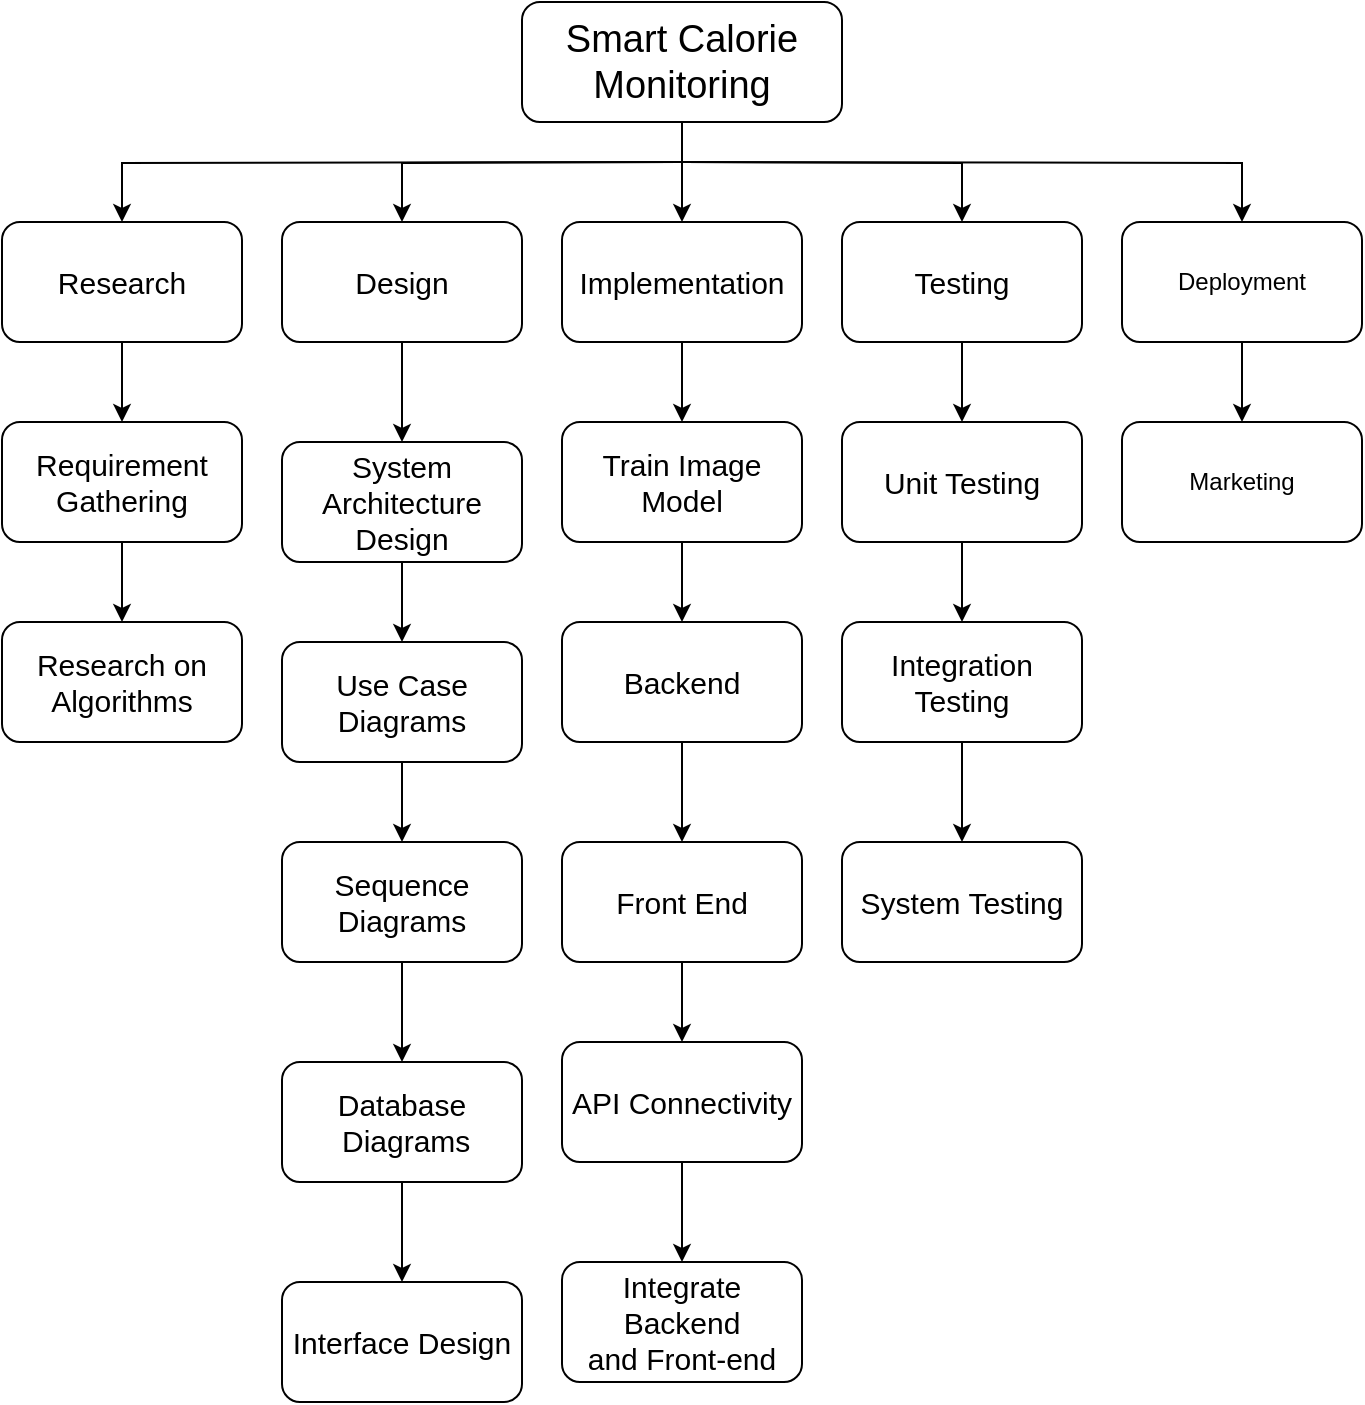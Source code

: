 <mxfile version="26.0.1">
  <diagram name="Page-1" id="yEEj9goAJV6jJSJVpL_6">
    <mxGraphModel dx="1173" dy="579" grid="1" gridSize="10" guides="1" tooltips="1" connect="1" arrows="1" fold="1" page="1" pageScale="1" pageWidth="850" pageHeight="1100" math="0" shadow="0">
      <root>
        <mxCell id="0" />
        <mxCell id="1" parent="0" />
        <mxCell id="QVc1-qqlSl55Bs9z-v5g-24" style="edgeStyle=orthogonalEdgeStyle;rounded=0;orthogonalLoop=1;jettySize=auto;html=1;entryX=0.5;entryY=0;entryDx=0;entryDy=0;fontSize=15;" edge="1" parent="1" source="QVc1-qqlSl55Bs9z-v5g-1" target="QVc1-qqlSl55Bs9z-v5g-2">
          <mxGeometry relative="1" as="geometry" />
        </mxCell>
        <mxCell id="QVc1-qqlSl55Bs9z-v5g-25" style="edgeStyle=orthogonalEdgeStyle;rounded=0;orthogonalLoop=1;jettySize=auto;html=1;entryX=0.5;entryY=0;entryDx=0;entryDy=0;fontSize=15;" edge="1" parent="1" target="QVc1-qqlSl55Bs9z-v5g-18">
          <mxGeometry relative="1" as="geometry">
            <mxPoint x="460" y="170" as="sourcePoint" />
          </mxGeometry>
        </mxCell>
        <mxCell id="QVc1-qqlSl55Bs9z-v5g-26" style="edgeStyle=orthogonalEdgeStyle;rounded=0;orthogonalLoop=1;jettySize=auto;html=1;entryX=0.5;entryY=0;entryDx=0;entryDy=0;fontSize=15;" edge="1" parent="1" target="QVc1-qqlSl55Bs9z-v5g-22">
          <mxGeometry relative="1" as="geometry">
            <mxPoint x="460" y="170" as="sourcePoint" />
          </mxGeometry>
        </mxCell>
        <mxCell id="QVc1-qqlSl55Bs9z-v5g-27" style="edgeStyle=orthogonalEdgeStyle;rounded=0;orthogonalLoop=1;jettySize=auto;html=1;fontSize=15;" edge="1" parent="1" target="QVc1-qqlSl55Bs9z-v5g-8">
          <mxGeometry relative="1" as="geometry">
            <mxPoint x="460" y="170" as="sourcePoint" />
          </mxGeometry>
        </mxCell>
        <mxCell id="QVc1-qqlSl55Bs9z-v5g-28" style="edgeStyle=orthogonalEdgeStyle;rounded=0;orthogonalLoop=1;jettySize=auto;html=1;entryX=0.5;entryY=0;entryDx=0;entryDy=0;fontSize=15;" edge="1" parent="1" target="QVc1-qqlSl55Bs9z-v5g-15">
          <mxGeometry relative="1" as="geometry">
            <mxPoint x="460" y="170" as="sourcePoint" />
          </mxGeometry>
        </mxCell>
        <mxCell id="QVc1-qqlSl55Bs9z-v5g-1" value="&lt;font style=&quot;font-size: 19px;&quot;&gt;Smart Calorie Monitoring&lt;/font&gt;" style="rounded=1;whiteSpace=wrap;html=1;fontSize=15;" vertex="1" parent="1">
          <mxGeometry x="380" y="90" width="160" height="60" as="geometry" />
        </mxCell>
        <mxCell id="QVc1-qqlSl55Bs9z-v5g-36" style="edgeStyle=orthogonalEdgeStyle;rounded=0;orthogonalLoop=1;jettySize=auto;html=1;entryX=0.5;entryY=0;entryDx=0;entryDy=0;fontSize=15;" edge="1" parent="1" source="QVc1-qqlSl55Bs9z-v5g-2" target="QVc1-qqlSl55Bs9z-v5g-3">
          <mxGeometry relative="1" as="geometry" />
        </mxCell>
        <mxCell id="QVc1-qqlSl55Bs9z-v5g-2" value="Implementation" style="rounded=1;whiteSpace=wrap;html=1;fontSize=15;" vertex="1" parent="1">
          <mxGeometry x="400" y="200" width="120" height="60" as="geometry" />
        </mxCell>
        <mxCell id="QVc1-qqlSl55Bs9z-v5g-37" style="edgeStyle=orthogonalEdgeStyle;rounded=0;orthogonalLoop=1;jettySize=auto;html=1;fontSize=15;" edge="1" parent="1" source="QVc1-qqlSl55Bs9z-v5g-3" target="QVc1-qqlSl55Bs9z-v5g-4">
          <mxGeometry relative="1" as="geometry" />
        </mxCell>
        <mxCell id="QVc1-qqlSl55Bs9z-v5g-3" value="Train Image Model" style="rounded=1;whiteSpace=wrap;html=1;fontSize=15;" vertex="1" parent="1">
          <mxGeometry x="400" y="300" width="120" height="60" as="geometry" />
        </mxCell>
        <mxCell id="QVc1-qqlSl55Bs9z-v5g-38" style="edgeStyle=orthogonalEdgeStyle;rounded=0;orthogonalLoop=1;jettySize=auto;html=1;entryX=0.5;entryY=0;entryDx=0;entryDy=0;fontSize=15;" edge="1" parent="1" source="QVc1-qqlSl55Bs9z-v5g-4" target="QVc1-qqlSl55Bs9z-v5g-5">
          <mxGeometry relative="1" as="geometry" />
        </mxCell>
        <mxCell id="QVc1-qqlSl55Bs9z-v5g-4" value="Backend" style="rounded=1;whiteSpace=wrap;html=1;fontSize=15;" vertex="1" parent="1">
          <mxGeometry x="400" y="400" width="120" height="60" as="geometry" />
        </mxCell>
        <mxCell id="QVc1-qqlSl55Bs9z-v5g-39" style="edgeStyle=orthogonalEdgeStyle;rounded=0;orthogonalLoop=1;jettySize=auto;html=1;fontSize=15;" edge="1" parent="1" source="QVc1-qqlSl55Bs9z-v5g-5" target="QVc1-qqlSl55Bs9z-v5g-6">
          <mxGeometry relative="1" as="geometry" />
        </mxCell>
        <mxCell id="QVc1-qqlSl55Bs9z-v5g-5" value="Front End" style="rounded=1;whiteSpace=wrap;html=1;fontSize=15;" vertex="1" parent="1">
          <mxGeometry x="400" y="510" width="120" height="60" as="geometry" />
        </mxCell>
        <mxCell id="QVc1-qqlSl55Bs9z-v5g-40" style="edgeStyle=orthogonalEdgeStyle;rounded=0;orthogonalLoop=1;jettySize=auto;html=1;entryX=0.5;entryY=0;entryDx=0;entryDy=0;fontSize=15;" edge="1" parent="1" source="QVc1-qqlSl55Bs9z-v5g-6" target="QVc1-qqlSl55Bs9z-v5g-7">
          <mxGeometry relative="1" as="geometry" />
        </mxCell>
        <mxCell id="QVc1-qqlSl55Bs9z-v5g-6" value="API Connectivity" style="rounded=1;whiteSpace=wrap;html=1;fontSize=15;" vertex="1" parent="1">
          <mxGeometry x="400" y="610" width="120" height="60" as="geometry" />
        </mxCell>
        <mxCell id="QVc1-qqlSl55Bs9z-v5g-7" value="Integrate Backend&lt;br&gt;and Front-end" style="rounded=1;whiteSpace=wrap;html=1;fontSize=15;" vertex="1" parent="1">
          <mxGeometry x="400" y="720" width="120" height="60" as="geometry" />
        </mxCell>
        <mxCell id="QVc1-qqlSl55Bs9z-v5g-31" style="edgeStyle=orthogonalEdgeStyle;rounded=0;orthogonalLoop=1;jettySize=auto;html=1;entryX=0.5;entryY=0;entryDx=0;entryDy=0;fontSize=15;" edge="1" parent="1" source="QVc1-qqlSl55Bs9z-v5g-8" target="QVc1-qqlSl55Bs9z-v5g-9">
          <mxGeometry relative="1" as="geometry" />
        </mxCell>
        <mxCell id="QVc1-qqlSl55Bs9z-v5g-8" value="Design" style="rounded=1;whiteSpace=wrap;html=1;fontSize=15;" vertex="1" parent="1">
          <mxGeometry x="260" y="200" width="120" height="60" as="geometry" />
        </mxCell>
        <mxCell id="QVc1-qqlSl55Bs9z-v5g-32" style="edgeStyle=orthogonalEdgeStyle;rounded=0;orthogonalLoop=1;jettySize=auto;html=1;entryX=0.5;entryY=0;entryDx=0;entryDy=0;fontSize=15;" edge="1" parent="1" source="QVc1-qqlSl55Bs9z-v5g-9" target="QVc1-qqlSl55Bs9z-v5g-10">
          <mxGeometry relative="1" as="geometry" />
        </mxCell>
        <mxCell id="QVc1-qqlSl55Bs9z-v5g-9" value="System Architecture&lt;br&gt;Design" style="rounded=1;whiteSpace=wrap;html=1;fontSize=15;" vertex="1" parent="1">
          <mxGeometry x="260" y="310" width="120" height="60" as="geometry" />
        </mxCell>
        <mxCell id="QVc1-qqlSl55Bs9z-v5g-33" style="edgeStyle=orthogonalEdgeStyle;rounded=0;orthogonalLoop=1;jettySize=auto;html=1;entryX=0.5;entryY=0;entryDx=0;entryDy=0;fontSize=15;" edge="1" parent="1" source="QVc1-qqlSl55Bs9z-v5g-10" target="QVc1-qqlSl55Bs9z-v5g-11">
          <mxGeometry relative="1" as="geometry" />
        </mxCell>
        <mxCell id="QVc1-qqlSl55Bs9z-v5g-10" value="Use Case&lt;br&gt;Diagrams" style="rounded=1;whiteSpace=wrap;html=1;fontSize=15;" vertex="1" parent="1">
          <mxGeometry x="260" y="410" width="120" height="60" as="geometry" />
        </mxCell>
        <mxCell id="QVc1-qqlSl55Bs9z-v5g-34" style="edgeStyle=orthogonalEdgeStyle;rounded=0;orthogonalLoop=1;jettySize=auto;html=1;entryX=0.5;entryY=0;entryDx=0;entryDy=0;fontSize=15;" edge="1" parent="1" source="QVc1-qqlSl55Bs9z-v5g-11" target="QVc1-qqlSl55Bs9z-v5g-13">
          <mxGeometry relative="1" as="geometry" />
        </mxCell>
        <mxCell id="QVc1-qqlSl55Bs9z-v5g-11" value="Sequence&lt;br&gt;Diagrams" style="rounded=1;whiteSpace=wrap;html=1;fontSize=15;" vertex="1" parent="1">
          <mxGeometry x="260" y="510" width="120" height="60" as="geometry" />
        </mxCell>
        <mxCell id="QVc1-qqlSl55Bs9z-v5g-35" style="edgeStyle=orthogonalEdgeStyle;rounded=0;orthogonalLoop=1;jettySize=auto;html=1;entryX=0.5;entryY=0;entryDx=0;entryDy=0;fontSize=15;" edge="1" parent="1" source="QVc1-qqlSl55Bs9z-v5g-13" target="QVc1-qqlSl55Bs9z-v5g-14">
          <mxGeometry relative="1" as="geometry" />
        </mxCell>
        <mxCell id="QVc1-qqlSl55Bs9z-v5g-13" value="Database&lt;br&gt;&amp;nbsp;Diagrams" style="rounded=1;whiteSpace=wrap;html=1;fontSize=15;" vertex="1" parent="1">
          <mxGeometry x="260" y="620" width="120" height="60" as="geometry" />
        </mxCell>
        <mxCell id="QVc1-qqlSl55Bs9z-v5g-14" value="Interface Design" style="rounded=1;whiteSpace=wrap;html=1;fontSize=15;" vertex="1" parent="1">
          <mxGeometry x="260" y="730" width="120" height="60" as="geometry" />
        </mxCell>
        <mxCell id="QVc1-qqlSl55Bs9z-v5g-29" style="edgeStyle=orthogonalEdgeStyle;rounded=0;orthogonalLoop=1;jettySize=auto;html=1;entryX=0.5;entryY=0;entryDx=0;entryDy=0;fontSize=15;" edge="1" parent="1" source="QVc1-qqlSl55Bs9z-v5g-15" target="QVc1-qqlSl55Bs9z-v5g-16">
          <mxGeometry relative="1" as="geometry" />
        </mxCell>
        <mxCell id="QVc1-qqlSl55Bs9z-v5g-15" value="Research" style="rounded=1;whiteSpace=wrap;html=1;fontSize=15;" vertex="1" parent="1">
          <mxGeometry x="120" y="200" width="120" height="60" as="geometry" />
        </mxCell>
        <mxCell id="QVc1-qqlSl55Bs9z-v5g-30" style="edgeStyle=orthogonalEdgeStyle;rounded=0;orthogonalLoop=1;jettySize=auto;html=1;fontSize=15;" edge="1" parent="1" source="QVc1-qqlSl55Bs9z-v5g-16" target="QVc1-qqlSl55Bs9z-v5g-17">
          <mxGeometry relative="1" as="geometry" />
        </mxCell>
        <mxCell id="QVc1-qqlSl55Bs9z-v5g-16" value="Requirement&lt;br&gt;Gathering" style="rounded=1;whiteSpace=wrap;html=1;fontSize=15;" vertex="1" parent="1">
          <mxGeometry x="120" y="300" width="120" height="60" as="geometry" />
        </mxCell>
        <mxCell id="QVc1-qqlSl55Bs9z-v5g-17" value="Research on&lt;br&gt;Algorithms" style="rounded=1;whiteSpace=wrap;html=1;fontSize=15;" vertex="1" parent="1">
          <mxGeometry x="120" y="400" width="120" height="60" as="geometry" />
        </mxCell>
        <mxCell id="QVc1-qqlSl55Bs9z-v5g-41" style="edgeStyle=orthogonalEdgeStyle;rounded=0;orthogonalLoop=1;jettySize=auto;html=1;entryX=0.5;entryY=0;entryDx=0;entryDy=0;fontSize=15;" edge="1" parent="1" source="QVc1-qqlSl55Bs9z-v5g-18" target="QVc1-qqlSl55Bs9z-v5g-19">
          <mxGeometry relative="1" as="geometry" />
        </mxCell>
        <mxCell id="QVc1-qqlSl55Bs9z-v5g-18" value="Testing" style="rounded=1;whiteSpace=wrap;html=1;fontSize=15;" vertex="1" parent="1">
          <mxGeometry x="540" y="200" width="120" height="60" as="geometry" />
        </mxCell>
        <mxCell id="QVc1-qqlSl55Bs9z-v5g-42" style="edgeStyle=orthogonalEdgeStyle;rounded=0;orthogonalLoop=1;jettySize=auto;html=1;entryX=0.5;entryY=0;entryDx=0;entryDy=0;fontSize=15;" edge="1" parent="1" source="QVc1-qqlSl55Bs9z-v5g-19" target="QVc1-qqlSl55Bs9z-v5g-20">
          <mxGeometry relative="1" as="geometry" />
        </mxCell>
        <mxCell id="QVc1-qqlSl55Bs9z-v5g-19" value="Unit Testing" style="rounded=1;whiteSpace=wrap;html=1;fontSize=15;" vertex="1" parent="1">
          <mxGeometry x="540" y="300" width="120" height="60" as="geometry" />
        </mxCell>
        <mxCell id="QVc1-qqlSl55Bs9z-v5g-43" style="edgeStyle=orthogonalEdgeStyle;rounded=0;orthogonalLoop=1;jettySize=auto;html=1;entryX=0.5;entryY=0;entryDx=0;entryDy=0;fontSize=15;" edge="1" parent="1" source="QVc1-qqlSl55Bs9z-v5g-20">
          <mxGeometry relative="1" as="geometry">
            <mxPoint x="600" y="510" as="targetPoint" />
          </mxGeometry>
        </mxCell>
        <mxCell id="QVc1-qqlSl55Bs9z-v5g-20" value="Integration Testing" style="rounded=1;whiteSpace=wrap;html=1;fontSize=15;" vertex="1" parent="1">
          <mxGeometry x="540" y="400" width="120" height="60" as="geometry" />
        </mxCell>
        <mxCell id="QVc1-qqlSl55Bs9z-v5g-21" value="System Testing" style="rounded=1;whiteSpace=wrap;html=1;fontSize=15;" vertex="1" parent="1">
          <mxGeometry x="540" y="510" width="120" height="60" as="geometry" />
        </mxCell>
        <mxCell id="QVc1-qqlSl55Bs9z-v5g-44" style="edgeStyle=orthogonalEdgeStyle;rounded=0;orthogonalLoop=1;jettySize=auto;html=1;entryX=0.5;entryY=0;entryDx=0;entryDy=0;fontSize=15;" edge="1" parent="1" source="QVc1-qqlSl55Bs9z-v5g-22" target="QVc1-qqlSl55Bs9z-v5g-23">
          <mxGeometry relative="1" as="geometry" />
        </mxCell>
        <mxCell id="QVc1-qqlSl55Bs9z-v5g-22" value="Deployment" style="rounded=1;whiteSpace=wrap;html=1;" vertex="1" parent="1">
          <mxGeometry x="680" y="200" width="120" height="60" as="geometry" />
        </mxCell>
        <mxCell id="QVc1-qqlSl55Bs9z-v5g-23" value="Marketing" style="rounded=1;whiteSpace=wrap;html=1;" vertex="1" parent="1">
          <mxGeometry x="680" y="300" width="120" height="60" as="geometry" />
        </mxCell>
      </root>
    </mxGraphModel>
  </diagram>
</mxfile>
